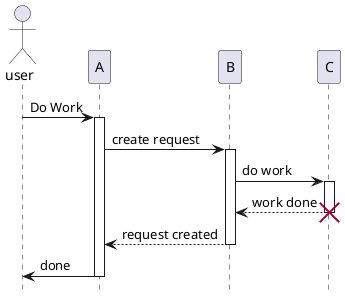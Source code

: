 @startuml class

' class diagram
' class Duck extends Animal{
'     +String beakColour
'     +swim()
'     +quack()
' }

' class Fish extends Animal{
'     -int sizeInFeeet
'     -canEat()
' }

' Two column flow
' |A Section|
' start
' :step 1;
' |#AntiqueWhite|B Section|
' :step 2;
' :step 3;
' |A Section|
' :step 4;
' |B Section|
' :step 5;
' stop;

actor user 
hide footbox
user -> A: Do Work
activate A
A -> B : create request
activate B
B -> C :do work
activate C
C --> B : work done
destroy C
B --> A : request created
deactivate B
A -> user : done
deactivate A




@enduml